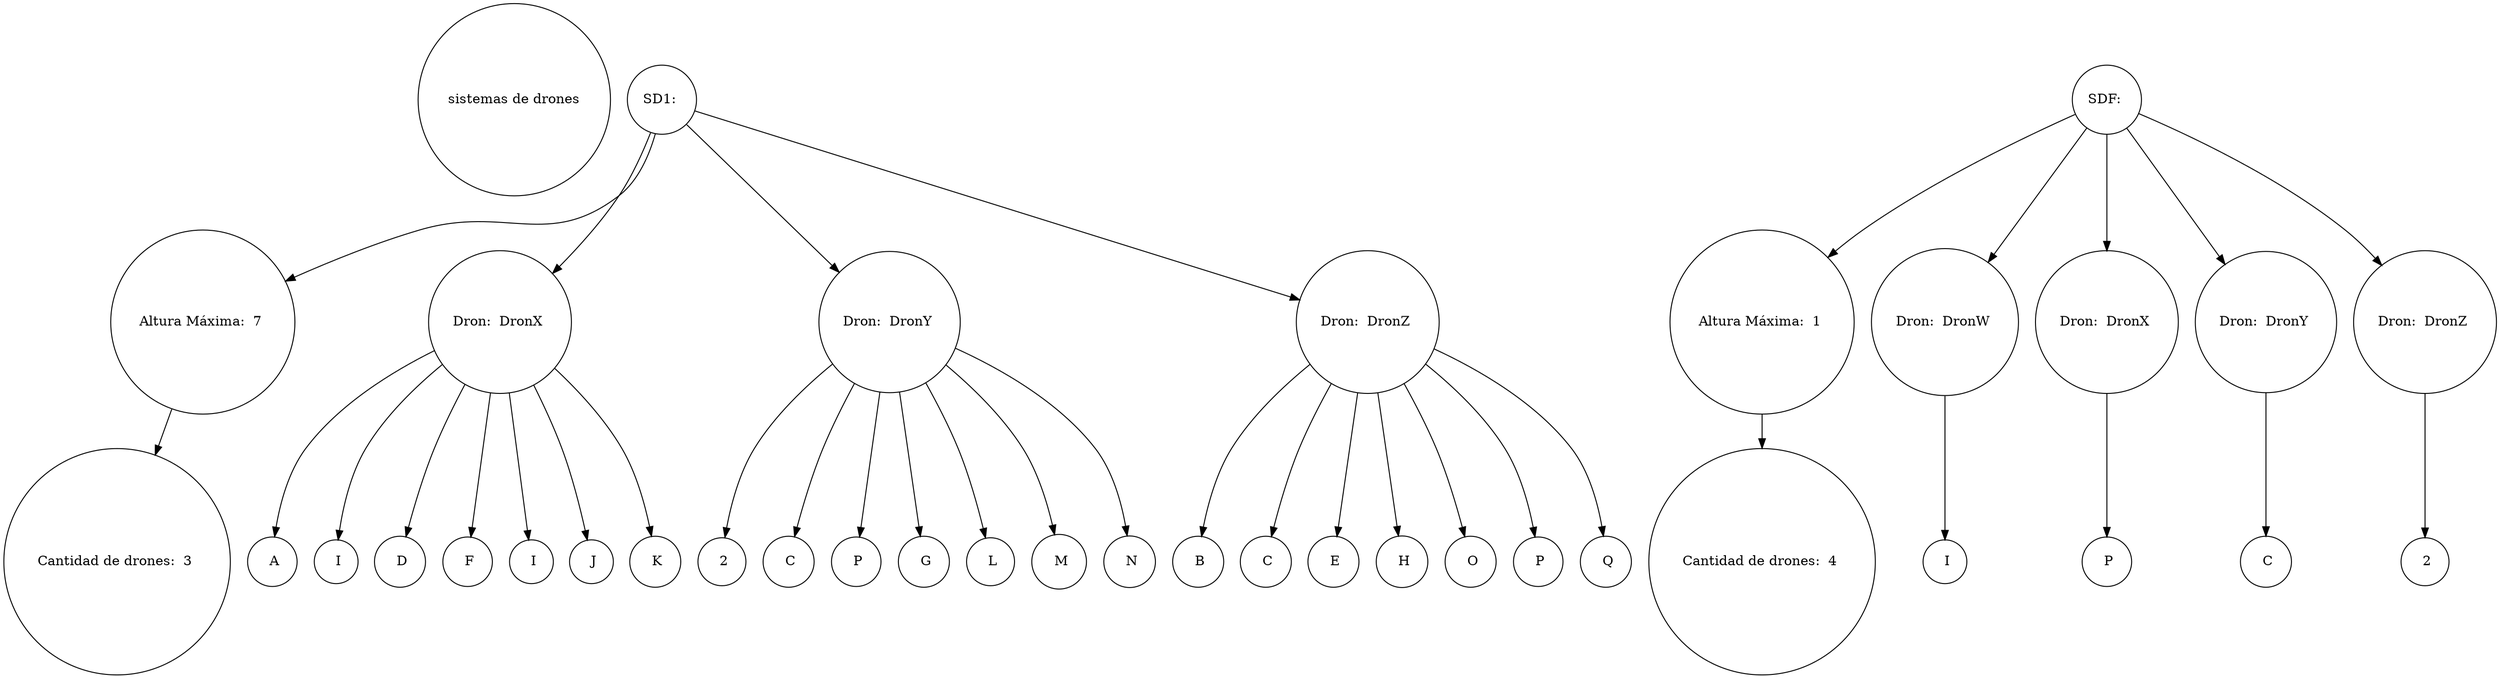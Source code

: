 digraph G {
	node [shape=circle]
	nodo0 [label = "sistemas de drones"]
	nodo0[fontcolor = black]	nodoNombre1[label = "SD1: "]
	nodoAltura1[label = "Altura Máxima:  7 "]
	nodoNombre1 -> nodoAltura1
	nodoCant1[label = "Cantidad de drones:  3 "]
	nodoAltura1 -> nodoCant1
	nodoDron1[label = "Dron:  DronX "]
	nodoNombre1 -> nodoDron1
	nodoAlturas1[label = "  A "]
	nodoDron1 -> nodoAlturas1
	nodoAlturas2[label = "  I "]
	nodoDron1 -> nodoAlturas2
	nodoAlturas3[label = "  D "]
	nodoDron1 -> nodoAlturas3
	nodoAlturas4[label = "  F "]
	nodoDron1 -> nodoAlturas4
	nodoAlturas5[label = "  I "]
	nodoDron1 -> nodoAlturas5
	nodoAlturas6[label = "  J "]
	nodoDron1 -> nodoAlturas6
	nodoAlturas7[label = "  K "]
	nodoDron1 -> nodoAlturas7
	nodoDron2[label = "Dron:  DronY "]
	nodoNombre1 -> nodoDron2
	nodoAlturas8[label = "  2 "]
	nodoDron2 -> nodoAlturas8
	nodoAlturas9[label = "  C "]
	nodoDron2 -> nodoAlturas9
	nodoAlturas10[label = "  P "]
	nodoDron2 -> nodoAlturas10
	nodoAlturas11[label = "  G "]
	nodoDron2 -> nodoAlturas11
	nodoAlturas12[label = "  L "]
	nodoDron2 -> nodoAlturas12
	nodoAlturas13[label = "  M "]
	nodoDron2 -> nodoAlturas13
	nodoAlturas14[label = "  N "]
	nodoDron2 -> nodoAlturas14
	nodoDron3[label = "Dron:  DronZ "]
	nodoNombre1 -> nodoDron3
	nodoAlturas15[label = "  B "]
	nodoDron3 -> nodoAlturas15
	nodoAlturas16[label = "  C "]
	nodoDron3 -> nodoAlturas16
	nodoAlturas17[label = "  E "]
	nodoDron3 -> nodoAlturas17
	nodoAlturas18[label = "  H "]
	nodoDron3 -> nodoAlturas18
	nodoAlturas19[label = "  O "]
	nodoDron3 -> nodoAlturas19
	nodoAlturas20[label = "  P "]
	nodoDron3 -> nodoAlturas20
	nodoAlturas21[label = "  Q "]
	nodoDron3 -> nodoAlturas21
	nodoNombre2[label = "SDF: "]
	nodoAltura2[label = "Altura Máxima:  1 "]
	nodoNombre2 -> nodoAltura2
	nodoCant2[label = "Cantidad de drones:  4 "]
	nodoAltura2 -> nodoCant2
	nodoDron4[label = "Dron:  DronW "]
	nodoNombre2 -> nodoDron4
	nodoAlturas22[label = "  I "]
	nodoDron4 -> nodoAlturas22
	nodoDron5[label = "Dron:  DronX "]
	nodoNombre2 -> nodoDron5
	nodoAlturas23[label = "  P "]
	nodoDron5 -> nodoAlturas23
	nodoDron6[label = "Dron:  DronY "]
	nodoNombre2 -> nodoDron6
	nodoAlturas24[label = "  C "]
	nodoDron6 -> nodoAlturas24
	nodoDron7[label = "Dron:  DronZ "]
	nodoNombre2 -> nodoDron7
	nodoAlturas25[label = "  2 "]
	nodoDron7 -> nodoAlturas25

}